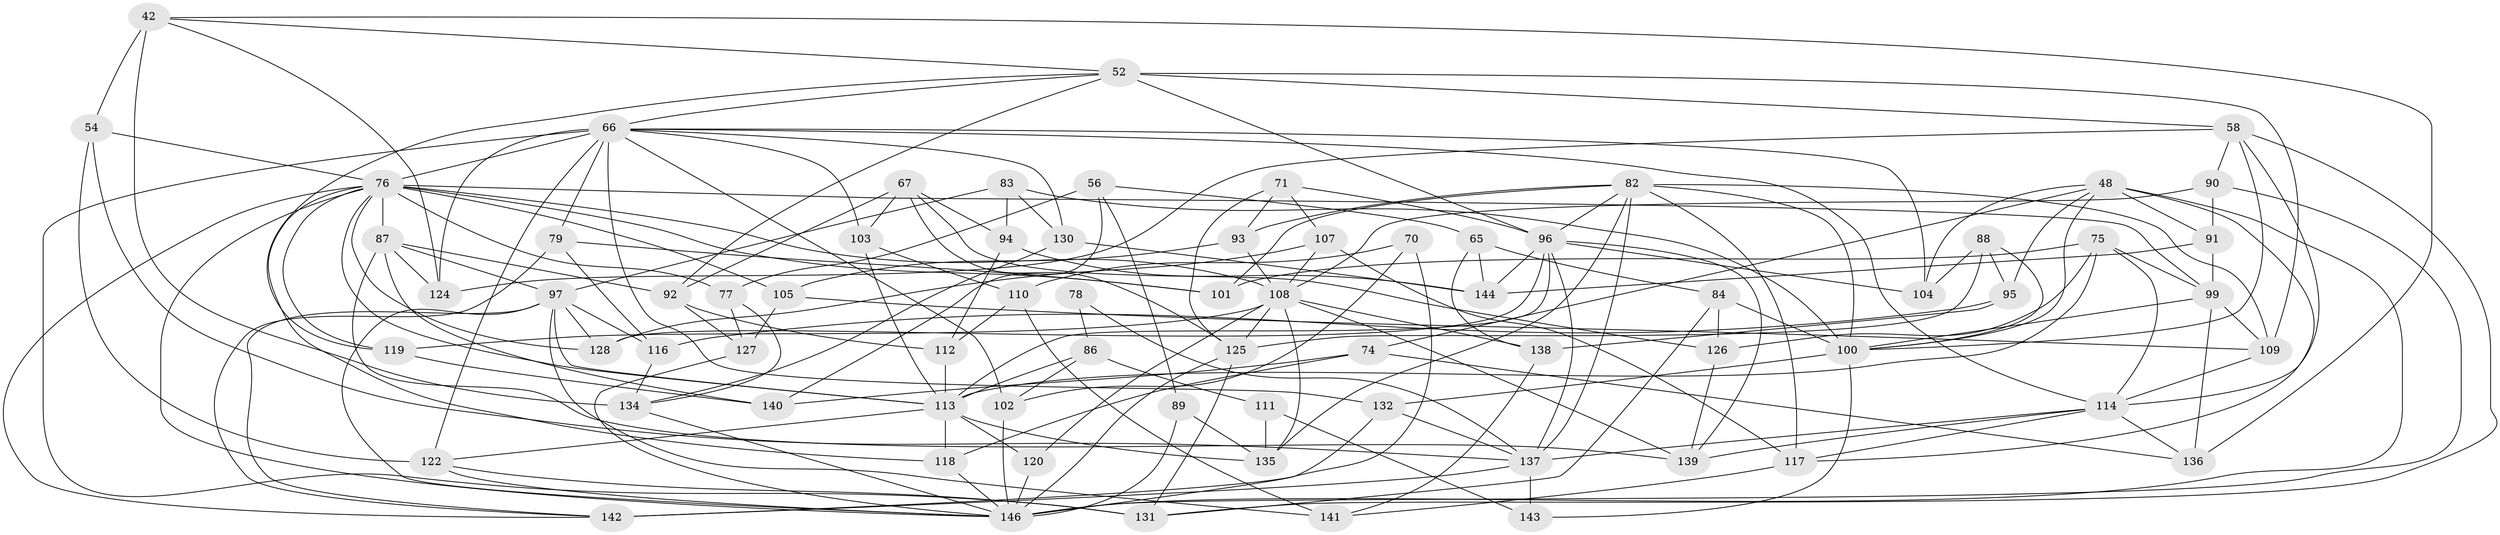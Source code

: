// original degree distribution, {4: 1.0}
// Generated by graph-tools (version 1.1) at 2025/57/03/09/25 04:57:51]
// undirected, 73 vertices, 189 edges
graph export_dot {
graph [start="1"]
  node [color=gray90,style=filled];
  42 [super="+3"];
  48 [super="+5+33"];
  52 [super="+13+36"];
  54;
  56;
  58 [super="+44"];
  65;
  66 [super="+57"];
  67 [super="+38"];
  70;
  71;
  74;
  75 [super="+55"];
  76 [super="+26+68+45"];
  77;
  78;
  79;
  82 [super="+18+61"];
  83;
  84;
  86 [super="+73"];
  87 [super="+34"];
  88;
  89;
  90;
  91;
  92 [super="+72"];
  93;
  94;
  95;
  96 [super="+31+60"];
  97 [super="+64"];
  99 [super="+23+47"];
  100 [super="+59+85"];
  101;
  102;
  103;
  104;
  105;
  107;
  108 [super="+51+80"];
  109 [super="+15"];
  110;
  111;
  112;
  113 [super="+49+53"];
  114 [super="+41"];
  116;
  117 [super="+98"];
  118;
  119;
  120;
  122 [super="+106"];
  124;
  125 [super="+115"];
  126;
  127;
  128;
  130;
  131 [super="+123"];
  132 [super="+28"];
  134 [super="+133"];
  135 [super="+27"];
  136;
  137 [super="+2+69+121"];
  138;
  139 [super="+20"];
  140;
  141;
  142 [super="+21"];
  143 [super="+14"];
  144 [super="+129"];
  146 [super="+19+22+145"];
  42 -- 54;
  42 -- 136;
  42 -- 134 [weight=2];
  42 -- 124;
  42 -- 52;
  48 -- 146;
  48 -- 104;
  48 -- 91;
  48 -- 74;
  48 -- 117 [weight=2];
  48 -- 95;
  48 -- 100;
  52 -- 92;
  52 -- 109 [weight=2];
  52 -- 119;
  52 -- 96;
  52 -- 58;
  52 -- 66;
  54 -- 122;
  54 -- 137;
  54 -- 76;
  56 -- 65;
  56 -- 140;
  56 -- 89;
  56 -- 77;
  58 -- 90;
  58 -- 124;
  58 -- 100;
  58 -- 131;
  58 -- 114;
  65 -- 144;
  65 -- 84;
  65 -- 138;
  66 -- 130;
  66 -- 76 [weight=2];
  66 -- 131 [weight=2];
  66 -- 132;
  66 -- 102;
  66 -- 103;
  66 -- 104;
  66 -- 79;
  66 -- 114;
  66 -- 122;
  66 -- 124;
  67 -- 103;
  67 -- 94;
  67 -- 125 [weight=2];
  67 -- 92;
  67 -- 126;
  70 -- 110;
  70 -- 142 [weight=2];
  70 -- 102;
  71 -- 93;
  71 -- 107;
  71 -- 125;
  71 -- 96;
  74 -- 118;
  74 -- 136;
  74 -- 140;
  75 -- 126;
  75 -- 99 [weight=2];
  75 -- 114;
  75 -- 101;
  75 -- 113;
  76 -- 142;
  76 -- 119;
  76 -- 105;
  76 -- 77;
  76 -- 128;
  76 -- 99 [weight=2];
  76 -- 101;
  76 -- 108 [weight=2];
  76 -- 113 [weight=2];
  76 -- 146;
  76 -- 87;
  76 -- 118;
  77 -- 127;
  77 -- 134;
  78 -- 86 [weight=2];
  78 -- 137 [weight=2];
  79 -- 116;
  79 -- 101;
  79 -- 142;
  82 -- 117;
  82 -- 109;
  82 -- 137;
  82 -- 100;
  82 -- 93;
  82 -- 135;
  82 -- 101;
  82 -- 96;
  83 -- 100;
  83 -- 130;
  83 -- 97;
  83 -- 94;
  84 -- 126;
  84 -- 131;
  84 -- 100;
  86 -- 102;
  86 -- 111;
  86 -- 113 [weight=2];
  87 -- 124;
  87 -- 97 [weight=2];
  87 -- 140;
  87 -- 92 [weight=2];
  87 -- 139;
  88 -- 104;
  88 -- 125;
  88 -- 95;
  88 -- 100;
  89 -- 135 [weight=2];
  89 -- 146;
  90 -- 91;
  90 -- 108;
  90 -- 146;
  91 -- 144;
  91 -- 99;
  92 -- 112;
  92 -- 127;
  93 -- 105;
  93 -- 108;
  94 -- 112;
  94 -- 144;
  95 -- 116;
  95 -- 138;
  96 -- 139;
  96 -- 128;
  96 -- 113 [weight=2];
  96 -- 144 [weight=2];
  96 -- 104;
  96 -- 137 [weight=2];
  97 -- 128;
  97 -- 141;
  97 -- 142;
  97 -- 113 [weight=2];
  97 -- 116;
  97 -- 146;
  99 -- 136;
  99 -- 109;
  99 -- 100;
  100 -- 143 [weight=2];
  100 -- 132;
  102 -- 146;
  103 -- 110;
  103 -- 113;
  105 -- 127;
  105 -- 109;
  107 -- 128;
  107 -- 117;
  107 -- 108;
  108 -- 119;
  108 -- 135;
  108 -- 120 [weight=2];
  108 -- 139 [weight=2];
  108 -- 138;
  108 -- 125 [weight=2];
  109 -- 114;
  110 -- 141;
  110 -- 112;
  111 -- 143 [weight=2];
  111 -- 135;
  112 -- 113;
  113 -- 135;
  113 -- 120;
  113 -- 122 [weight=2];
  113 -- 118;
  114 -- 139;
  114 -- 117;
  114 -- 136;
  114 -- 137;
  116 -- 134;
  117 -- 141;
  118 -- 146;
  119 -- 140;
  120 -- 146;
  122 -- 146;
  122 -- 131;
  125 -- 146;
  125 -- 131;
  126 -- 139;
  127 -- 146;
  130 -- 134;
  130 -- 144;
  132 -- 137 [weight=2];
  132 -- 146 [weight=2];
  134 -- 146;
  137 -- 143 [weight=2];
  137 -- 142;
  138 -- 141;
}
